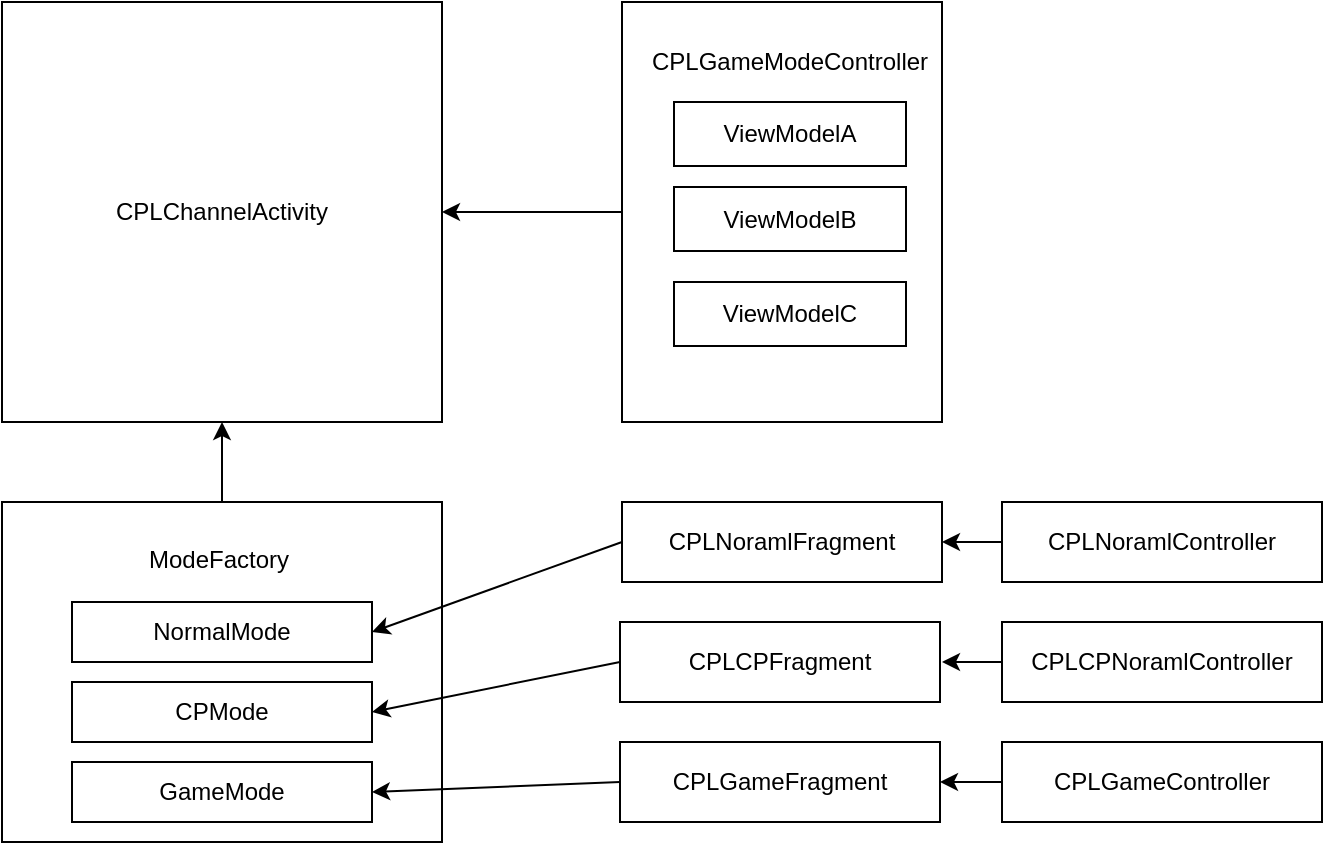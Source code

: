 <mxfile version="14.6.13" type="github">
  <diagram id="ZoRbF2lpgupZtRuSJWKR" name="Page-1">
    <mxGraphModel dx="900" dy="448" grid="1" gridSize="10" guides="1" tooltips="1" connect="1" arrows="1" fold="1" page="1" pageScale="1" pageWidth="827" pageHeight="1169" math="0" shadow="0">
      <root>
        <mxCell id="0" />
        <mxCell id="1" parent="0" />
        <mxCell id="ud5U4SeOUFpWXLpCMkEo-2" value="" style="rounded=0;whiteSpace=wrap;html=1;" vertex="1" parent="1">
          <mxGeometry x="20" y="110" width="220" height="210" as="geometry" />
        </mxCell>
        <mxCell id="ud5U4SeOUFpWXLpCMkEo-3" value="" style="rounded=0;whiteSpace=wrap;html=1;" vertex="1" parent="1">
          <mxGeometry x="330" y="110" width="160" height="210" as="geometry" />
        </mxCell>
        <UserObject label="CPLChannelActivity" placeholders="1" name="Variable" id="ud5U4SeOUFpWXLpCMkEo-8">
          <mxCell style="text;html=1;strokeColor=none;fillColor=none;align=center;verticalAlign=middle;whiteSpace=wrap;overflow=hidden;" vertex="1" parent="1">
            <mxGeometry x="75" y="202.5" width="110" height="25" as="geometry" />
          </mxCell>
        </UserObject>
        <UserObject label="CPLGameModeController" placeholders="1" name="Variable" id="ud5U4SeOUFpWXLpCMkEo-9">
          <mxCell style="text;html=1;strokeColor=none;fillColor=none;align=center;verticalAlign=middle;whiteSpace=wrap;overflow=hidden;" vertex="1" parent="1">
            <mxGeometry x="339" y="130" width="150" height="20" as="geometry" />
          </mxCell>
        </UserObject>
        <mxCell id="ud5U4SeOUFpWXLpCMkEo-10" value="" style="rounded=0;whiteSpace=wrap;html=1;" vertex="1" parent="1">
          <mxGeometry x="20" y="360" width="220" height="170" as="geometry" />
        </mxCell>
        <mxCell id="ud5U4SeOUFpWXLpCMkEo-11" value="ModeFactory" style="text;strokeColor=none;fillColor=none;align=left;verticalAlign=top;spacingLeft=4;spacingRight=4;overflow=hidden;rotatable=0;points=[[0,0.5],[1,0.5]];portConstraint=eastwest;" vertex="1" parent="1">
          <mxGeometry x="87.5" y="375" width="85" height="25" as="geometry" />
        </mxCell>
        <mxCell id="ud5U4SeOUFpWXLpCMkEo-12" value="NormalMode" style="rounded=0;whiteSpace=wrap;html=1;" vertex="1" parent="1">
          <mxGeometry x="55" y="410" width="150" height="30" as="geometry" />
        </mxCell>
        <mxCell id="ud5U4SeOUFpWXLpCMkEo-14" value="CPMode" style="rounded=0;whiteSpace=wrap;html=1;" vertex="1" parent="1">
          <mxGeometry x="55" y="450" width="150" height="30" as="geometry" />
        </mxCell>
        <mxCell id="ud5U4SeOUFpWXLpCMkEo-15" value="GameMode" style="rounded=0;whiteSpace=wrap;html=1;" vertex="1" parent="1">
          <mxGeometry x="55" y="490" width="150" height="30" as="geometry" />
        </mxCell>
        <mxCell id="ud5U4SeOUFpWXLpCMkEo-17" value="" style="endArrow=classic;html=1;exitX=0;exitY=0.5;exitDx=0;exitDy=0;entryX=1;entryY=0.5;entryDx=0;entryDy=0;" edge="1" parent="1" source="ud5U4SeOUFpWXLpCMkEo-3" target="ud5U4SeOUFpWXLpCMkEo-2">
          <mxGeometry width="50" height="50" relative="1" as="geometry">
            <mxPoint x="160" y="360" as="sourcePoint" />
            <mxPoint x="210" y="310" as="targetPoint" />
          </mxGeometry>
        </mxCell>
        <mxCell id="ud5U4SeOUFpWXLpCMkEo-18" value="" style="endArrow=classic;html=1;exitX=0.5;exitY=0;exitDx=0;exitDy=0;entryX=0.5;entryY=1;entryDx=0;entryDy=0;" edge="1" parent="1" source="ud5U4SeOUFpWXLpCMkEo-10" target="ud5U4SeOUFpWXLpCMkEo-2">
          <mxGeometry width="50" height="50" relative="1" as="geometry">
            <mxPoint x="100" y="380" as="sourcePoint" />
            <mxPoint x="150" y="330" as="targetPoint" />
          </mxGeometry>
        </mxCell>
        <mxCell id="ud5U4SeOUFpWXLpCMkEo-19" value="CPLNoramlFragment" style="rounded=0;whiteSpace=wrap;html=1;" vertex="1" parent="1">
          <mxGeometry x="330" y="360" width="160" height="40" as="geometry" />
        </mxCell>
        <mxCell id="ud5U4SeOUFpWXLpCMkEo-20" value="CPLCPFragment" style="rounded=0;whiteSpace=wrap;html=1;" vertex="1" parent="1">
          <mxGeometry x="329" y="420" width="160" height="40" as="geometry" />
        </mxCell>
        <mxCell id="ud5U4SeOUFpWXLpCMkEo-21" value="CPLGameFragment" style="rounded=0;whiteSpace=wrap;html=1;" vertex="1" parent="1">
          <mxGeometry x="329" y="480" width="160" height="40" as="geometry" />
        </mxCell>
        <mxCell id="ud5U4SeOUFpWXLpCMkEo-22" value="" style="endArrow=classic;html=1;exitX=0;exitY=0.5;exitDx=0;exitDy=0;entryX=1;entryY=0.5;entryDx=0;entryDy=0;" edge="1" parent="1" source="ud5U4SeOUFpWXLpCMkEo-19" target="ud5U4SeOUFpWXLpCMkEo-12">
          <mxGeometry width="50" height="50" relative="1" as="geometry">
            <mxPoint x="250" y="390" as="sourcePoint" />
            <mxPoint x="300" y="340" as="targetPoint" />
          </mxGeometry>
        </mxCell>
        <mxCell id="ud5U4SeOUFpWXLpCMkEo-23" value="" style="endArrow=classic;html=1;exitX=0;exitY=0.5;exitDx=0;exitDy=0;entryX=1;entryY=0.5;entryDx=0;entryDy=0;" edge="1" parent="1" source="ud5U4SeOUFpWXLpCMkEo-21" target="ud5U4SeOUFpWXLpCMkEo-15">
          <mxGeometry width="50" height="50" relative="1" as="geometry">
            <mxPoint x="340" y="390" as="sourcePoint" />
            <mxPoint x="215" y="435" as="targetPoint" />
          </mxGeometry>
        </mxCell>
        <mxCell id="ud5U4SeOUFpWXLpCMkEo-24" value="" style="endArrow=classic;html=1;exitX=0;exitY=0.5;exitDx=0;exitDy=0;entryX=1;entryY=0.5;entryDx=0;entryDy=0;" edge="1" parent="1" source="ud5U4SeOUFpWXLpCMkEo-20" target="ud5U4SeOUFpWXLpCMkEo-14">
          <mxGeometry width="50" height="50" relative="1" as="geometry">
            <mxPoint x="350" y="400" as="sourcePoint" />
            <mxPoint x="200" y="460" as="targetPoint" />
          </mxGeometry>
        </mxCell>
        <mxCell id="ud5U4SeOUFpWXLpCMkEo-25" value="ViewModelA" style="rounded=0;whiteSpace=wrap;html=1;" vertex="1" parent="1">
          <mxGeometry x="356" y="160" width="116" height="32" as="geometry" />
        </mxCell>
        <mxCell id="ud5U4SeOUFpWXLpCMkEo-26" value="ViewModelB" style="rounded=0;whiteSpace=wrap;html=1;" vertex="1" parent="1">
          <mxGeometry x="356" y="202.5" width="116" height="32" as="geometry" />
        </mxCell>
        <mxCell id="ud5U4SeOUFpWXLpCMkEo-27" value="ViewModelC" style="rounded=0;whiteSpace=wrap;html=1;" vertex="1" parent="1">
          <mxGeometry x="356" y="250" width="116" height="32" as="geometry" />
        </mxCell>
        <mxCell id="ud5U4SeOUFpWXLpCMkEo-29" value="CPLNoramlController" style="rounded=0;whiteSpace=wrap;html=1;" vertex="1" parent="1">
          <mxGeometry x="520" y="360" width="160" height="40" as="geometry" />
        </mxCell>
        <mxCell id="ud5U4SeOUFpWXLpCMkEo-30" value="CPLCPNoramlController" style="rounded=0;whiteSpace=wrap;html=1;" vertex="1" parent="1">
          <mxGeometry x="520" y="420" width="160" height="40" as="geometry" />
        </mxCell>
        <mxCell id="ud5U4SeOUFpWXLpCMkEo-31" value="CPLGameController" style="rounded=0;whiteSpace=wrap;html=1;" vertex="1" parent="1">
          <mxGeometry x="520" y="480" width="160" height="40" as="geometry" />
        </mxCell>
        <mxCell id="ud5U4SeOUFpWXLpCMkEo-32" value="" style="endArrow=classic;html=1;exitX=0;exitY=0.5;exitDx=0;exitDy=0;entryX=1;entryY=0.5;entryDx=0;entryDy=0;" edge="1" parent="1" source="ud5U4SeOUFpWXLpCMkEo-29" target="ud5U4SeOUFpWXLpCMkEo-19">
          <mxGeometry width="50" height="50" relative="1" as="geometry">
            <mxPoint x="340" y="225" as="sourcePoint" />
            <mxPoint x="250" y="225" as="targetPoint" />
          </mxGeometry>
        </mxCell>
        <mxCell id="ud5U4SeOUFpWXLpCMkEo-33" value="" style="endArrow=classic;html=1;exitX=0;exitY=0.5;exitDx=0;exitDy=0;" edge="1" parent="1" source="ud5U4SeOUFpWXLpCMkEo-30">
          <mxGeometry width="50" height="50" relative="1" as="geometry">
            <mxPoint x="530" y="390" as="sourcePoint" />
            <mxPoint x="490" y="440" as="targetPoint" />
          </mxGeometry>
        </mxCell>
        <mxCell id="ud5U4SeOUFpWXLpCMkEo-34" value="" style="endArrow=classic;html=1;exitX=0;exitY=0.5;exitDx=0;exitDy=0;entryX=1;entryY=0.5;entryDx=0;entryDy=0;" edge="1" parent="1" source="ud5U4SeOUFpWXLpCMkEo-31" target="ud5U4SeOUFpWXLpCMkEo-21">
          <mxGeometry width="50" height="50" relative="1" as="geometry">
            <mxPoint x="540" y="400" as="sourcePoint" />
            <mxPoint x="510" y="400" as="targetPoint" />
          </mxGeometry>
        </mxCell>
      </root>
    </mxGraphModel>
  </diagram>
</mxfile>
